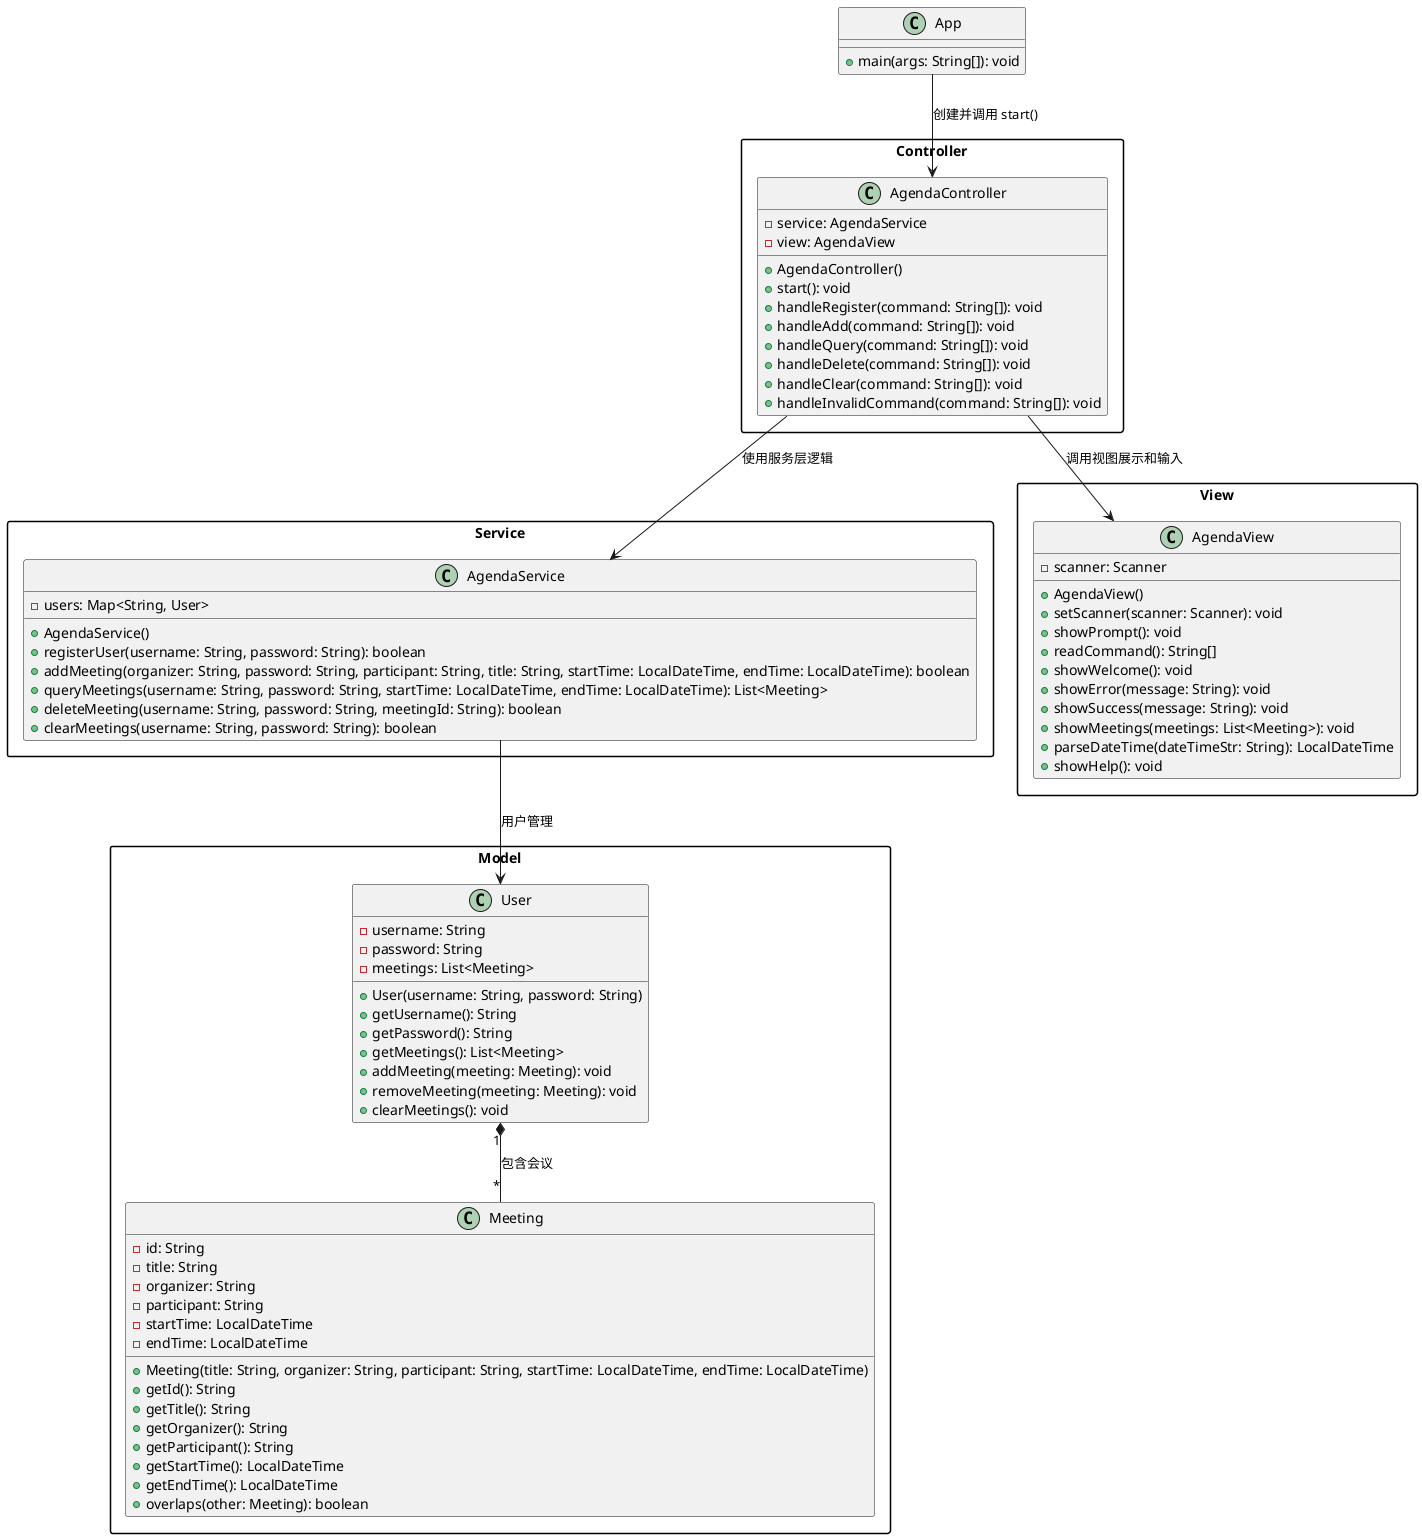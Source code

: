 @startuml
skinparam packageStyle rectangle

package "Model" {
    class User {
        - username: String
        - password: String
        - meetings: List<Meeting>
        + User(username: String, password: String)
        + getUsername(): String
        + getPassword(): String
        + getMeetings(): List<Meeting>
        + addMeeting(meeting: Meeting): void
        + removeMeeting(meeting: Meeting): void
        + clearMeetings(): void
    }

    class Meeting {
        - id: String
        - title: String
        - organizer: String
        - participant: String
        - startTime: LocalDateTime
        - endTime: LocalDateTime
        + Meeting(title: String, organizer: String, participant: String, startTime: LocalDateTime, endTime: LocalDateTime)
        + getId(): String
        + getTitle(): String
        + getOrganizer(): String
        + getParticipant(): String
        + getStartTime(): LocalDateTime
        + getEndTime(): LocalDateTime
        + overlaps(other: Meeting): boolean
    }
}

package "Service" {
    class AgendaService {
        - users: Map<String, User>
        + AgendaService()
        + registerUser(username: String, password: String): boolean
        + addMeeting(organizer: String, password: String, participant: String, title: String, startTime: LocalDateTime, endTime: LocalDateTime): boolean
        + queryMeetings(username: String, password: String, startTime: LocalDateTime, endTime: LocalDateTime): List<Meeting>
        + deleteMeeting(username: String, password: String, meetingId: String): boolean
        + clearMeetings(username: String, password: String): boolean
    }
}

package "View" {
    class AgendaView {
        - scanner: Scanner
        + AgendaView()
        + setScanner(scanner: Scanner): void
        + showPrompt(): void
        + readCommand(): String[]
        + showWelcome(): void
        + showError(message: String): void
        + showSuccess(message: String): void
        + showMeetings(meetings: List<Meeting>): void
        + parseDateTime(dateTimeStr: String): LocalDateTime
        + showHelp(): void
    }
}

package "Controller" {
    class AgendaController {
        - service: AgendaService
        - view: AgendaView
        + AgendaController()
        + start(): void
        + handleRegister(command: String[]): void
        + handleAdd(command: String[]): void
        + handleQuery(command: String[]): void
        + handleDelete(command: String[]): void
        + handleClear(command: String[]): void
        + handleInvalidCommand(command: String[]): void
    }
}

class App {
    + main(args: String[]): void
}

App --> AgendaController : 创建并调用 start()
AgendaController --> AgendaService : 使用服务层逻辑
AgendaController --> AgendaView : 调用视图展示和输入
AgendaService --> User : 用户管理
User "1" *-- "*" Meeting : 包含会议

@enduml
